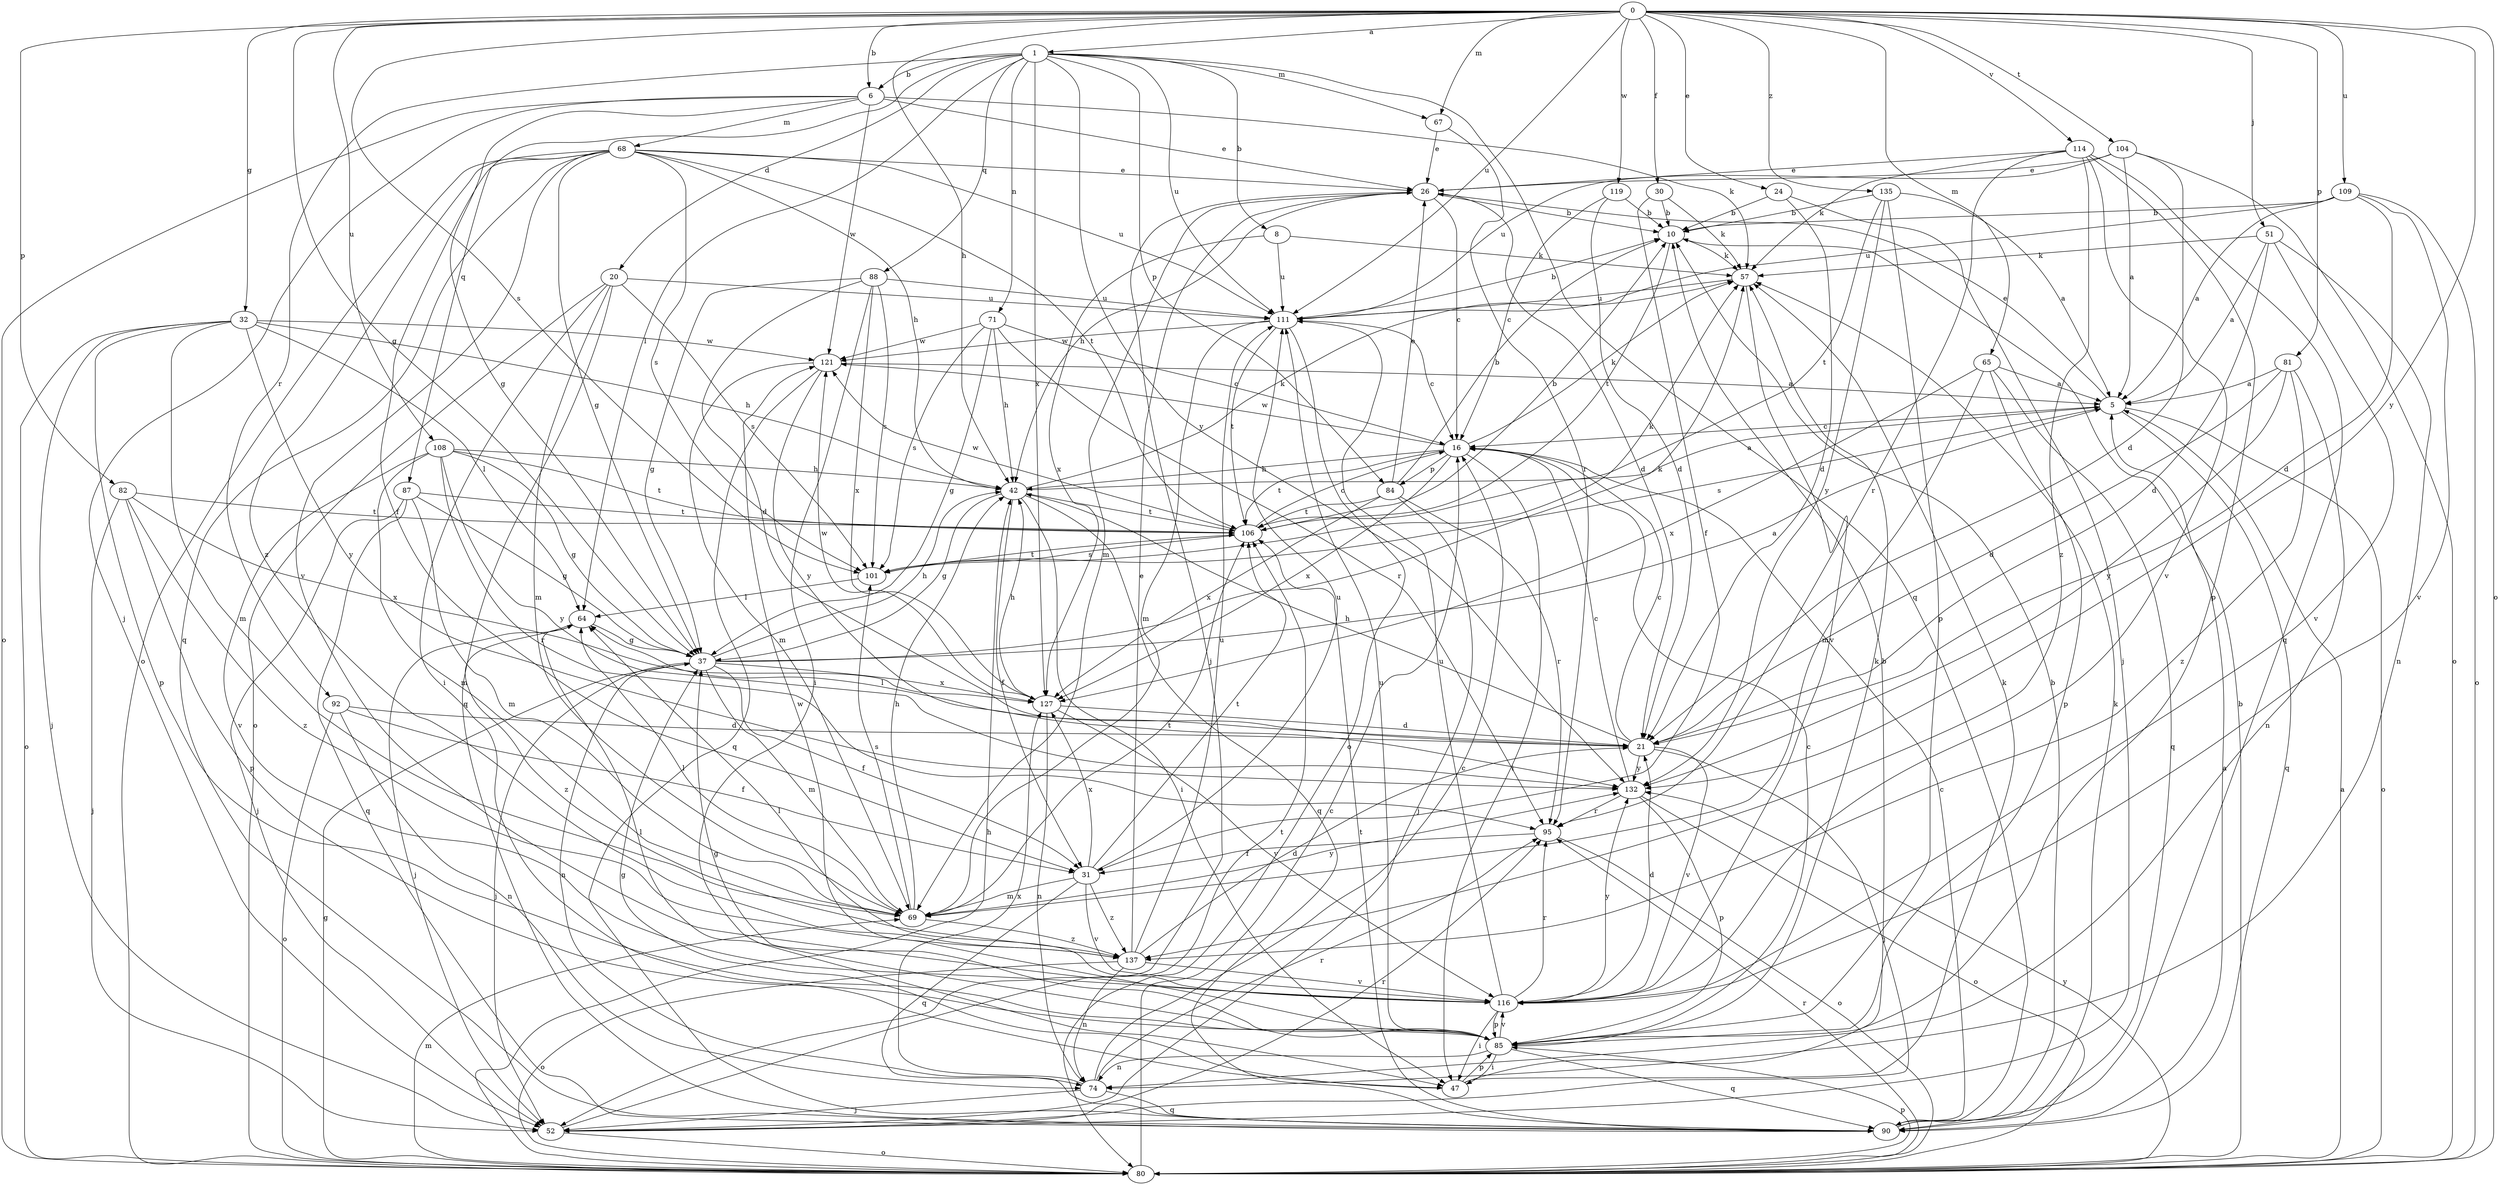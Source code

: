 strict digraph  {
0;
1;
5;
6;
8;
10;
16;
20;
21;
24;
26;
30;
31;
32;
37;
42;
47;
51;
52;
57;
64;
65;
67;
68;
69;
71;
74;
80;
81;
82;
84;
85;
87;
88;
90;
92;
95;
101;
104;
106;
108;
109;
111;
114;
116;
119;
121;
127;
132;
135;
137;
0 -> 1  [label=a];
0 -> 6  [label=b];
0 -> 24  [label=e];
0 -> 30  [label=f];
0 -> 32  [label=g];
0 -> 37  [label=g];
0 -> 42  [label=h];
0 -> 51  [label=j];
0 -> 65  [label=m];
0 -> 67  [label=m];
0 -> 80  [label=o];
0 -> 81  [label=p];
0 -> 82  [label=p];
0 -> 101  [label=s];
0 -> 104  [label=t];
0 -> 108  [label=u];
0 -> 109  [label=u];
0 -> 111  [label=u];
0 -> 114  [label=v];
0 -> 119  [label=w];
0 -> 132  [label=y];
0 -> 135  [label=z];
1 -> 6  [label=b];
1 -> 8  [label=b];
1 -> 20  [label=d];
1 -> 64  [label=l];
1 -> 67  [label=m];
1 -> 71  [label=n];
1 -> 84  [label=p];
1 -> 87  [label=q];
1 -> 88  [label=q];
1 -> 90  [label=q];
1 -> 92  [label=r];
1 -> 111  [label=u];
1 -> 127  [label=x];
1 -> 132  [label=y];
5 -> 16  [label=c];
5 -> 26  [label=e];
5 -> 80  [label=o];
5 -> 90  [label=q];
5 -> 101  [label=s];
6 -> 26  [label=e];
6 -> 37  [label=g];
6 -> 52  [label=j];
6 -> 57  [label=k];
6 -> 68  [label=m];
6 -> 80  [label=o];
6 -> 121  [label=w];
8 -> 57  [label=k];
8 -> 111  [label=u];
8 -> 127  [label=x];
10 -> 57  [label=k];
10 -> 106  [label=t];
16 -> 42  [label=h];
16 -> 47  [label=i];
16 -> 57  [label=k];
16 -> 84  [label=p];
16 -> 106  [label=t];
16 -> 121  [label=w];
16 -> 127  [label=x];
20 -> 47  [label=i];
20 -> 69  [label=m];
20 -> 80  [label=o];
20 -> 90  [label=q];
20 -> 101  [label=s];
20 -> 111  [label=u];
21 -> 16  [label=c];
21 -> 42  [label=h];
21 -> 52  [label=j];
21 -> 64  [label=l];
21 -> 116  [label=v];
21 -> 132  [label=y];
24 -> 10  [label=b];
24 -> 21  [label=d];
24 -> 52  [label=j];
26 -> 10  [label=b];
26 -> 16  [label=c];
26 -> 21  [label=d];
26 -> 42  [label=h];
26 -> 52  [label=j];
26 -> 69  [label=m];
30 -> 10  [label=b];
30 -> 31  [label=f];
30 -> 57  [label=k];
31 -> 69  [label=m];
31 -> 90  [label=q];
31 -> 106  [label=t];
31 -> 111  [label=u];
31 -> 116  [label=v];
31 -> 127  [label=x];
31 -> 137  [label=z];
32 -> 42  [label=h];
32 -> 52  [label=j];
32 -> 64  [label=l];
32 -> 69  [label=m];
32 -> 80  [label=o];
32 -> 85  [label=p];
32 -> 121  [label=w];
32 -> 132  [label=y];
37 -> 5  [label=a];
37 -> 31  [label=f];
37 -> 42  [label=h];
37 -> 52  [label=j];
37 -> 57  [label=k];
37 -> 69  [label=m];
37 -> 74  [label=n];
37 -> 127  [label=x];
42 -> 5  [label=a];
42 -> 31  [label=f];
42 -> 37  [label=g];
42 -> 47  [label=i];
42 -> 57  [label=k];
42 -> 90  [label=q];
42 -> 106  [label=t];
47 -> 10  [label=b];
47 -> 37  [label=g];
47 -> 57  [label=k];
47 -> 85  [label=p];
51 -> 5  [label=a];
51 -> 21  [label=d];
51 -> 57  [label=k];
51 -> 74  [label=n];
51 -> 116  [label=v];
52 -> 80  [label=o];
52 -> 95  [label=r];
52 -> 106  [label=t];
57 -> 111  [label=u];
57 -> 116  [label=v];
64 -> 37  [label=g];
64 -> 52  [label=j];
64 -> 137  [label=z];
65 -> 5  [label=a];
65 -> 69  [label=m];
65 -> 85  [label=p];
65 -> 90  [label=q];
65 -> 127  [label=x];
67 -> 26  [label=e];
67 -> 95  [label=r];
68 -> 26  [label=e];
68 -> 31  [label=f];
68 -> 37  [label=g];
68 -> 42  [label=h];
68 -> 80  [label=o];
68 -> 90  [label=q];
68 -> 101  [label=s];
68 -> 106  [label=t];
68 -> 111  [label=u];
68 -> 116  [label=v];
68 -> 137  [label=z];
69 -> 42  [label=h];
69 -> 64  [label=l];
69 -> 101  [label=s];
69 -> 106  [label=t];
69 -> 132  [label=y];
69 -> 137  [label=z];
71 -> 16  [label=c];
71 -> 37  [label=g];
71 -> 42  [label=h];
71 -> 95  [label=r];
71 -> 101  [label=s];
71 -> 121  [label=w];
74 -> 16  [label=c];
74 -> 52  [label=j];
74 -> 90  [label=q];
74 -> 95  [label=r];
74 -> 127  [label=x];
80 -> 5  [label=a];
80 -> 10  [label=b];
80 -> 16  [label=c];
80 -> 37  [label=g];
80 -> 42  [label=h];
80 -> 69  [label=m];
80 -> 85  [label=p];
80 -> 95  [label=r];
80 -> 132  [label=y];
81 -> 5  [label=a];
81 -> 21  [label=d];
81 -> 74  [label=n];
81 -> 132  [label=y];
81 -> 137  [label=z];
82 -> 52  [label=j];
82 -> 85  [label=p];
82 -> 106  [label=t];
82 -> 127  [label=x];
82 -> 137  [label=z];
84 -> 10  [label=b];
84 -> 26  [label=e];
84 -> 52  [label=j];
84 -> 95  [label=r];
84 -> 106  [label=t];
84 -> 127  [label=x];
85 -> 16  [label=c];
85 -> 37  [label=g];
85 -> 47  [label=i];
85 -> 57  [label=k];
85 -> 64  [label=l];
85 -> 74  [label=n];
85 -> 90  [label=q];
85 -> 111  [label=u];
85 -> 116  [label=v];
85 -> 121  [label=w];
87 -> 37  [label=g];
87 -> 52  [label=j];
87 -> 69  [label=m];
87 -> 90  [label=q];
87 -> 106  [label=t];
88 -> 21  [label=d];
88 -> 37  [label=g];
88 -> 47  [label=i];
88 -> 101  [label=s];
88 -> 111  [label=u];
88 -> 127  [label=x];
90 -> 5  [label=a];
90 -> 10  [label=b];
90 -> 16  [label=c];
90 -> 57  [label=k];
90 -> 106  [label=t];
92 -> 21  [label=d];
92 -> 31  [label=f];
92 -> 74  [label=n];
92 -> 80  [label=o];
95 -> 31  [label=f];
95 -> 80  [label=o];
101 -> 57  [label=k];
101 -> 64  [label=l];
101 -> 106  [label=t];
104 -> 5  [label=a];
104 -> 21  [label=d];
104 -> 26  [label=e];
104 -> 80  [label=o];
104 -> 111  [label=u];
106 -> 10  [label=b];
106 -> 16  [label=c];
106 -> 101  [label=s];
106 -> 121  [label=w];
108 -> 37  [label=g];
108 -> 42  [label=h];
108 -> 69  [label=m];
108 -> 95  [label=r];
108 -> 106  [label=t];
108 -> 116  [label=v];
108 -> 132  [label=y];
109 -> 5  [label=a];
109 -> 10  [label=b];
109 -> 21  [label=d];
109 -> 80  [label=o];
109 -> 111  [label=u];
109 -> 116  [label=v];
111 -> 10  [label=b];
111 -> 16  [label=c];
111 -> 69  [label=m];
111 -> 80  [label=o];
111 -> 106  [label=t];
111 -> 121  [label=w];
114 -> 26  [label=e];
114 -> 57  [label=k];
114 -> 85  [label=p];
114 -> 90  [label=q];
114 -> 95  [label=r];
114 -> 116  [label=v];
114 -> 137  [label=z];
116 -> 21  [label=d];
116 -> 47  [label=i];
116 -> 64  [label=l];
116 -> 85  [label=p];
116 -> 95  [label=r];
116 -> 111  [label=u];
116 -> 132  [label=y];
119 -> 10  [label=b];
119 -> 16  [label=c];
119 -> 21  [label=d];
121 -> 5  [label=a];
121 -> 69  [label=m];
121 -> 90  [label=q];
121 -> 132  [label=y];
127 -> 21  [label=d];
127 -> 42  [label=h];
127 -> 74  [label=n];
127 -> 116  [label=v];
127 -> 121  [label=w];
132 -> 16  [label=c];
132 -> 80  [label=o];
132 -> 85  [label=p];
132 -> 95  [label=r];
135 -> 5  [label=a];
135 -> 10  [label=b];
135 -> 85  [label=p];
135 -> 106  [label=t];
135 -> 132  [label=y];
137 -> 21  [label=d];
137 -> 26  [label=e];
137 -> 74  [label=n];
137 -> 80  [label=o];
137 -> 111  [label=u];
137 -> 116  [label=v];
}
